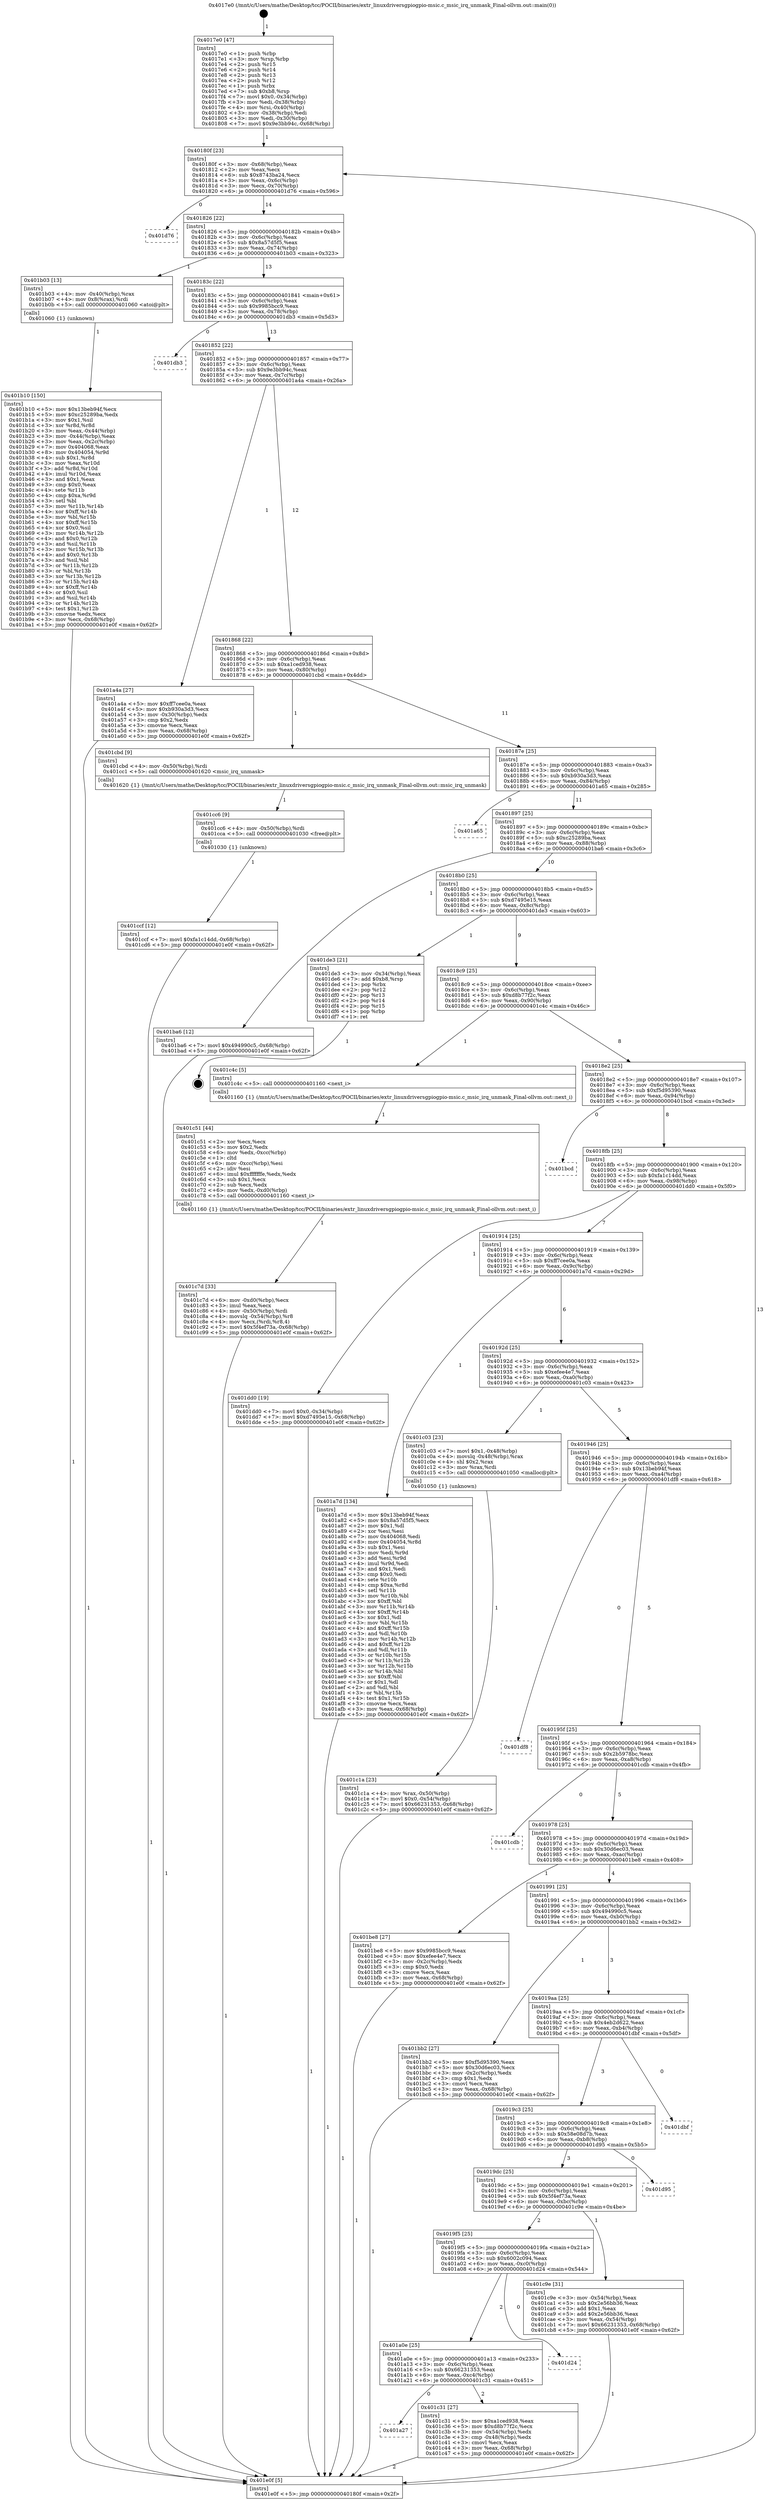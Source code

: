 digraph "0x4017e0" {
  label = "0x4017e0 (/mnt/c/Users/mathe/Desktop/tcc/POCII/binaries/extr_linuxdriversgpiogpio-msic.c_msic_irq_unmask_Final-ollvm.out::main(0))"
  labelloc = "t"
  node[shape=record]

  Entry [label="",width=0.3,height=0.3,shape=circle,fillcolor=black,style=filled]
  "0x40180f" [label="{
     0x40180f [23]\l
     | [instrs]\l
     &nbsp;&nbsp;0x40180f \<+3\>: mov -0x68(%rbp),%eax\l
     &nbsp;&nbsp;0x401812 \<+2\>: mov %eax,%ecx\l
     &nbsp;&nbsp;0x401814 \<+6\>: sub $0x8743ba24,%ecx\l
     &nbsp;&nbsp;0x40181a \<+3\>: mov %eax,-0x6c(%rbp)\l
     &nbsp;&nbsp;0x40181d \<+3\>: mov %ecx,-0x70(%rbp)\l
     &nbsp;&nbsp;0x401820 \<+6\>: je 0000000000401d76 \<main+0x596\>\l
  }"]
  "0x401d76" [label="{
     0x401d76\l
  }", style=dashed]
  "0x401826" [label="{
     0x401826 [22]\l
     | [instrs]\l
     &nbsp;&nbsp;0x401826 \<+5\>: jmp 000000000040182b \<main+0x4b\>\l
     &nbsp;&nbsp;0x40182b \<+3\>: mov -0x6c(%rbp),%eax\l
     &nbsp;&nbsp;0x40182e \<+5\>: sub $0x8a57d5f5,%eax\l
     &nbsp;&nbsp;0x401833 \<+3\>: mov %eax,-0x74(%rbp)\l
     &nbsp;&nbsp;0x401836 \<+6\>: je 0000000000401b03 \<main+0x323\>\l
  }"]
  Exit [label="",width=0.3,height=0.3,shape=circle,fillcolor=black,style=filled,peripheries=2]
  "0x401b03" [label="{
     0x401b03 [13]\l
     | [instrs]\l
     &nbsp;&nbsp;0x401b03 \<+4\>: mov -0x40(%rbp),%rax\l
     &nbsp;&nbsp;0x401b07 \<+4\>: mov 0x8(%rax),%rdi\l
     &nbsp;&nbsp;0x401b0b \<+5\>: call 0000000000401060 \<atoi@plt\>\l
     | [calls]\l
     &nbsp;&nbsp;0x401060 \{1\} (unknown)\l
  }"]
  "0x40183c" [label="{
     0x40183c [22]\l
     | [instrs]\l
     &nbsp;&nbsp;0x40183c \<+5\>: jmp 0000000000401841 \<main+0x61\>\l
     &nbsp;&nbsp;0x401841 \<+3\>: mov -0x6c(%rbp),%eax\l
     &nbsp;&nbsp;0x401844 \<+5\>: sub $0x9985bcc9,%eax\l
     &nbsp;&nbsp;0x401849 \<+3\>: mov %eax,-0x78(%rbp)\l
     &nbsp;&nbsp;0x40184c \<+6\>: je 0000000000401db3 \<main+0x5d3\>\l
  }"]
  "0x401ccf" [label="{
     0x401ccf [12]\l
     | [instrs]\l
     &nbsp;&nbsp;0x401ccf \<+7\>: movl $0xfa1c14dd,-0x68(%rbp)\l
     &nbsp;&nbsp;0x401cd6 \<+5\>: jmp 0000000000401e0f \<main+0x62f\>\l
  }"]
  "0x401db3" [label="{
     0x401db3\l
  }", style=dashed]
  "0x401852" [label="{
     0x401852 [22]\l
     | [instrs]\l
     &nbsp;&nbsp;0x401852 \<+5\>: jmp 0000000000401857 \<main+0x77\>\l
     &nbsp;&nbsp;0x401857 \<+3\>: mov -0x6c(%rbp),%eax\l
     &nbsp;&nbsp;0x40185a \<+5\>: sub $0x9e3bb94c,%eax\l
     &nbsp;&nbsp;0x40185f \<+3\>: mov %eax,-0x7c(%rbp)\l
     &nbsp;&nbsp;0x401862 \<+6\>: je 0000000000401a4a \<main+0x26a\>\l
  }"]
  "0x401cc6" [label="{
     0x401cc6 [9]\l
     | [instrs]\l
     &nbsp;&nbsp;0x401cc6 \<+4\>: mov -0x50(%rbp),%rdi\l
     &nbsp;&nbsp;0x401cca \<+5\>: call 0000000000401030 \<free@plt\>\l
     | [calls]\l
     &nbsp;&nbsp;0x401030 \{1\} (unknown)\l
  }"]
  "0x401a4a" [label="{
     0x401a4a [27]\l
     | [instrs]\l
     &nbsp;&nbsp;0x401a4a \<+5\>: mov $0xff7cee0a,%eax\l
     &nbsp;&nbsp;0x401a4f \<+5\>: mov $0xb930a3d3,%ecx\l
     &nbsp;&nbsp;0x401a54 \<+3\>: mov -0x30(%rbp),%edx\l
     &nbsp;&nbsp;0x401a57 \<+3\>: cmp $0x2,%edx\l
     &nbsp;&nbsp;0x401a5a \<+3\>: cmovne %ecx,%eax\l
     &nbsp;&nbsp;0x401a5d \<+3\>: mov %eax,-0x68(%rbp)\l
     &nbsp;&nbsp;0x401a60 \<+5\>: jmp 0000000000401e0f \<main+0x62f\>\l
  }"]
  "0x401868" [label="{
     0x401868 [22]\l
     | [instrs]\l
     &nbsp;&nbsp;0x401868 \<+5\>: jmp 000000000040186d \<main+0x8d\>\l
     &nbsp;&nbsp;0x40186d \<+3\>: mov -0x6c(%rbp),%eax\l
     &nbsp;&nbsp;0x401870 \<+5\>: sub $0xa1ced938,%eax\l
     &nbsp;&nbsp;0x401875 \<+3\>: mov %eax,-0x80(%rbp)\l
     &nbsp;&nbsp;0x401878 \<+6\>: je 0000000000401cbd \<main+0x4dd\>\l
  }"]
  "0x401e0f" [label="{
     0x401e0f [5]\l
     | [instrs]\l
     &nbsp;&nbsp;0x401e0f \<+5\>: jmp 000000000040180f \<main+0x2f\>\l
  }"]
  "0x4017e0" [label="{
     0x4017e0 [47]\l
     | [instrs]\l
     &nbsp;&nbsp;0x4017e0 \<+1\>: push %rbp\l
     &nbsp;&nbsp;0x4017e1 \<+3\>: mov %rsp,%rbp\l
     &nbsp;&nbsp;0x4017e4 \<+2\>: push %r15\l
     &nbsp;&nbsp;0x4017e6 \<+2\>: push %r14\l
     &nbsp;&nbsp;0x4017e8 \<+2\>: push %r13\l
     &nbsp;&nbsp;0x4017ea \<+2\>: push %r12\l
     &nbsp;&nbsp;0x4017ec \<+1\>: push %rbx\l
     &nbsp;&nbsp;0x4017ed \<+7\>: sub $0xb8,%rsp\l
     &nbsp;&nbsp;0x4017f4 \<+7\>: movl $0x0,-0x34(%rbp)\l
     &nbsp;&nbsp;0x4017fb \<+3\>: mov %edi,-0x38(%rbp)\l
     &nbsp;&nbsp;0x4017fe \<+4\>: mov %rsi,-0x40(%rbp)\l
     &nbsp;&nbsp;0x401802 \<+3\>: mov -0x38(%rbp),%edi\l
     &nbsp;&nbsp;0x401805 \<+3\>: mov %edi,-0x30(%rbp)\l
     &nbsp;&nbsp;0x401808 \<+7\>: movl $0x9e3bb94c,-0x68(%rbp)\l
  }"]
  "0x401c7d" [label="{
     0x401c7d [33]\l
     | [instrs]\l
     &nbsp;&nbsp;0x401c7d \<+6\>: mov -0xd0(%rbp),%ecx\l
     &nbsp;&nbsp;0x401c83 \<+3\>: imul %eax,%ecx\l
     &nbsp;&nbsp;0x401c86 \<+4\>: mov -0x50(%rbp),%rdi\l
     &nbsp;&nbsp;0x401c8a \<+4\>: movslq -0x54(%rbp),%r8\l
     &nbsp;&nbsp;0x401c8e \<+4\>: mov %ecx,(%rdi,%r8,4)\l
     &nbsp;&nbsp;0x401c92 \<+7\>: movl $0x5f4ef73a,-0x68(%rbp)\l
     &nbsp;&nbsp;0x401c99 \<+5\>: jmp 0000000000401e0f \<main+0x62f\>\l
  }"]
  "0x401cbd" [label="{
     0x401cbd [9]\l
     | [instrs]\l
     &nbsp;&nbsp;0x401cbd \<+4\>: mov -0x50(%rbp),%rdi\l
     &nbsp;&nbsp;0x401cc1 \<+5\>: call 0000000000401620 \<msic_irq_unmask\>\l
     | [calls]\l
     &nbsp;&nbsp;0x401620 \{1\} (/mnt/c/Users/mathe/Desktop/tcc/POCII/binaries/extr_linuxdriversgpiogpio-msic.c_msic_irq_unmask_Final-ollvm.out::msic_irq_unmask)\l
  }"]
  "0x40187e" [label="{
     0x40187e [25]\l
     | [instrs]\l
     &nbsp;&nbsp;0x40187e \<+5\>: jmp 0000000000401883 \<main+0xa3\>\l
     &nbsp;&nbsp;0x401883 \<+3\>: mov -0x6c(%rbp),%eax\l
     &nbsp;&nbsp;0x401886 \<+5\>: sub $0xb930a3d3,%eax\l
     &nbsp;&nbsp;0x40188b \<+6\>: mov %eax,-0x84(%rbp)\l
     &nbsp;&nbsp;0x401891 \<+6\>: je 0000000000401a65 \<main+0x285\>\l
  }"]
  "0x401c51" [label="{
     0x401c51 [44]\l
     | [instrs]\l
     &nbsp;&nbsp;0x401c51 \<+2\>: xor %ecx,%ecx\l
     &nbsp;&nbsp;0x401c53 \<+5\>: mov $0x2,%edx\l
     &nbsp;&nbsp;0x401c58 \<+6\>: mov %edx,-0xcc(%rbp)\l
     &nbsp;&nbsp;0x401c5e \<+1\>: cltd\l
     &nbsp;&nbsp;0x401c5f \<+6\>: mov -0xcc(%rbp),%esi\l
     &nbsp;&nbsp;0x401c65 \<+2\>: idiv %esi\l
     &nbsp;&nbsp;0x401c67 \<+6\>: imul $0xfffffffe,%edx,%edx\l
     &nbsp;&nbsp;0x401c6d \<+3\>: sub $0x1,%ecx\l
     &nbsp;&nbsp;0x401c70 \<+2\>: sub %ecx,%edx\l
     &nbsp;&nbsp;0x401c72 \<+6\>: mov %edx,-0xd0(%rbp)\l
     &nbsp;&nbsp;0x401c78 \<+5\>: call 0000000000401160 \<next_i\>\l
     | [calls]\l
     &nbsp;&nbsp;0x401160 \{1\} (/mnt/c/Users/mathe/Desktop/tcc/POCII/binaries/extr_linuxdriversgpiogpio-msic.c_msic_irq_unmask_Final-ollvm.out::next_i)\l
  }"]
  "0x401a65" [label="{
     0x401a65\l
  }", style=dashed]
  "0x401897" [label="{
     0x401897 [25]\l
     | [instrs]\l
     &nbsp;&nbsp;0x401897 \<+5\>: jmp 000000000040189c \<main+0xbc\>\l
     &nbsp;&nbsp;0x40189c \<+3\>: mov -0x6c(%rbp),%eax\l
     &nbsp;&nbsp;0x40189f \<+5\>: sub $0xc25289ba,%eax\l
     &nbsp;&nbsp;0x4018a4 \<+6\>: mov %eax,-0x88(%rbp)\l
     &nbsp;&nbsp;0x4018aa \<+6\>: je 0000000000401ba6 \<main+0x3c6\>\l
  }"]
  "0x401a27" [label="{
     0x401a27\l
  }", style=dashed]
  "0x401ba6" [label="{
     0x401ba6 [12]\l
     | [instrs]\l
     &nbsp;&nbsp;0x401ba6 \<+7\>: movl $0x494990c5,-0x68(%rbp)\l
     &nbsp;&nbsp;0x401bad \<+5\>: jmp 0000000000401e0f \<main+0x62f\>\l
  }"]
  "0x4018b0" [label="{
     0x4018b0 [25]\l
     | [instrs]\l
     &nbsp;&nbsp;0x4018b0 \<+5\>: jmp 00000000004018b5 \<main+0xd5\>\l
     &nbsp;&nbsp;0x4018b5 \<+3\>: mov -0x6c(%rbp),%eax\l
     &nbsp;&nbsp;0x4018b8 \<+5\>: sub $0xd7495e15,%eax\l
     &nbsp;&nbsp;0x4018bd \<+6\>: mov %eax,-0x8c(%rbp)\l
     &nbsp;&nbsp;0x4018c3 \<+6\>: je 0000000000401de3 \<main+0x603\>\l
  }"]
  "0x401c31" [label="{
     0x401c31 [27]\l
     | [instrs]\l
     &nbsp;&nbsp;0x401c31 \<+5\>: mov $0xa1ced938,%eax\l
     &nbsp;&nbsp;0x401c36 \<+5\>: mov $0xd8b77f2c,%ecx\l
     &nbsp;&nbsp;0x401c3b \<+3\>: mov -0x54(%rbp),%edx\l
     &nbsp;&nbsp;0x401c3e \<+3\>: cmp -0x48(%rbp),%edx\l
     &nbsp;&nbsp;0x401c41 \<+3\>: cmovl %ecx,%eax\l
     &nbsp;&nbsp;0x401c44 \<+3\>: mov %eax,-0x68(%rbp)\l
     &nbsp;&nbsp;0x401c47 \<+5\>: jmp 0000000000401e0f \<main+0x62f\>\l
  }"]
  "0x401de3" [label="{
     0x401de3 [21]\l
     | [instrs]\l
     &nbsp;&nbsp;0x401de3 \<+3\>: mov -0x34(%rbp),%eax\l
     &nbsp;&nbsp;0x401de6 \<+7\>: add $0xb8,%rsp\l
     &nbsp;&nbsp;0x401ded \<+1\>: pop %rbx\l
     &nbsp;&nbsp;0x401dee \<+2\>: pop %r12\l
     &nbsp;&nbsp;0x401df0 \<+2\>: pop %r13\l
     &nbsp;&nbsp;0x401df2 \<+2\>: pop %r14\l
     &nbsp;&nbsp;0x401df4 \<+2\>: pop %r15\l
     &nbsp;&nbsp;0x401df6 \<+1\>: pop %rbp\l
     &nbsp;&nbsp;0x401df7 \<+1\>: ret\l
  }"]
  "0x4018c9" [label="{
     0x4018c9 [25]\l
     | [instrs]\l
     &nbsp;&nbsp;0x4018c9 \<+5\>: jmp 00000000004018ce \<main+0xee\>\l
     &nbsp;&nbsp;0x4018ce \<+3\>: mov -0x6c(%rbp),%eax\l
     &nbsp;&nbsp;0x4018d1 \<+5\>: sub $0xd8b77f2c,%eax\l
     &nbsp;&nbsp;0x4018d6 \<+6\>: mov %eax,-0x90(%rbp)\l
     &nbsp;&nbsp;0x4018dc \<+6\>: je 0000000000401c4c \<main+0x46c\>\l
  }"]
  "0x401a0e" [label="{
     0x401a0e [25]\l
     | [instrs]\l
     &nbsp;&nbsp;0x401a0e \<+5\>: jmp 0000000000401a13 \<main+0x233\>\l
     &nbsp;&nbsp;0x401a13 \<+3\>: mov -0x6c(%rbp),%eax\l
     &nbsp;&nbsp;0x401a16 \<+5\>: sub $0x66231353,%eax\l
     &nbsp;&nbsp;0x401a1b \<+6\>: mov %eax,-0xc4(%rbp)\l
     &nbsp;&nbsp;0x401a21 \<+6\>: je 0000000000401c31 \<main+0x451\>\l
  }"]
  "0x401c4c" [label="{
     0x401c4c [5]\l
     | [instrs]\l
     &nbsp;&nbsp;0x401c4c \<+5\>: call 0000000000401160 \<next_i\>\l
     | [calls]\l
     &nbsp;&nbsp;0x401160 \{1\} (/mnt/c/Users/mathe/Desktop/tcc/POCII/binaries/extr_linuxdriversgpiogpio-msic.c_msic_irq_unmask_Final-ollvm.out::next_i)\l
  }"]
  "0x4018e2" [label="{
     0x4018e2 [25]\l
     | [instrs]\l
     &nbsp;&nbsp;0x4018e2 \<+5\>: jmp 00000000004018e7 \<main+0x107\>\l
     &nbsp;&nbsp;0x4018e7 \<+3\>: mov -0x6c(%rbp),%eax\l
     &nbsp;&nbsp;0x4018ea \<+5\>: sub $0xf5d95390,%eax\l
     &nbsp;&nbsp;0x4018ef \<+6\>: mov %eax,-0x94(%rbp)\l
     &nbsp;&nbsp;0x4018f5 \<+6\>: je 0000000000401bcd \<main+0x3ed\>\l
  }"]
  "0x401d24" [label="{
     0x401d24\l
  }", style=dashed]
  "0x401bcd" [label="{
     0x401bcd\l
  }", style=dashed]
  "0x4018fb" [label="{
     0x4018fb [25]\l
     | [instrs]\l
     &nbsp;&nbsp;0x4018fb \<+5\>: jmp 0000000000401900 \<main+0x120\>\l
     &nbsp;&nbsp;0x401900 \<+3\>: mov -0x6c(%rbp),%eax\l
     &nbsp;&nbsp;0x401903 \<+5\>: sub $0xfa1c14dd,%eax\l
     &nbsp;&nbsp;0x401908 \<+6\>: mov %eax,-0x98(%rbp)\l
     &nbsp;&nbsp;0x40190e \<+6\>: je 0000000000401dd0 \<main+0x5f0\>\l
  }"]
  "0x4019f5" [label="{
     0x4019f5 [25]\l
     | [instrs]\l
     &nbsp;&nbsp;0x4019f5 \<+5\>: jmp 00000000004019fa \<main+0x21a\>\l
     &nbsp;&nbsp;0x4019fa \<+3\>: mov -0x6c(%rbp),%eax\l
     &nbsp;&nbsp;0x4019fd \<+5\>: sub $0x6002c094,%eax\l
     &nbsp;&nbsp;0x401a02 \<+6\>: mov %eax,-0xc0(%rbp)\l
     &nbsp;&nbsp;0x401a08 \<+6\>: je 0000000000401d24 \<main+0x544\>\l
  }"]
  "0x401dd0" [label="{
     0x401dd0 [19]\l
     | [instrs]\l
     &nbsp;&nbsp;0x401dd0 \<+7\>: movl $0x0,-0x34(%rbp)\l
     &nbsp;&nbsp;0x401dd7 \<+7\>: movl $0xd7495e15,-0x68(%rbp)\l
     &nbsp;&nbsp;0x401dde \<+5\>: jmp 0000000000401e0f \<main+0x62f\>\l
  }"]
  "0x401914" [label="{
     0x401914 [25]\l
     | [instrs]\l
     &nbsp;&nbsp;0x401914 \<+5\>: jmp 0000000000401919 \<main+0x139\>\l
     &nbsp;&nbsp;0x401919 \<+3\>: mov -0x6c(%rbp),%eax\l
     &nbsp;&nbsp;0x40191c \<+5\>: sub $0xff7cee0a,%eax\l
     &nbsp;&nbsp;0x401921 \<+6\>: mov %eax,-0x9c(%rbp)\l
     &nbsp;&nbsp;0x401927 \<+6\>: je 0000000000401a7d \<main+0x29d\>\l
  }"]
  "0x401c9e" [label="{
     0x401c9e [31]\l
     | [instrs]\l
     &nbsp;&nbsp;0x401c9e \<+3\>: mov -0x54(%rbp),%eax\l
     &nbsp;&nbsp;0x401ca1 \<+5\>: sub $0x2e56bb36,%eax\l
     &nbsp;&nbsp;0x401ca6 \<+3\>: add $0x1,%eax\l
     &nbsp;&nbsp;0x401ca9 \<+5\>: add $0x2e56bb36,%eax\l
     &nbsp;&nbsp;0x401cae \<+3\>: mov %eax,-0x54(%rbp)\l
     &nbsp;&nbsp;0x401cb1 \<+7\>: movl $0x66231353,-0x68(%rbp)\l
     &nbsp;&nbsp;0x401cb8 \<+5\>: jmp 0000000000401e0f \<main+0x62f\>\l
  }"]
  "0x401a7d" [label="{
     0x401a7d [134]\l
     | [instrs]\l
     &nbsp;&nbsp;0x401a7d \<+5\>: mov $0x13beb94f,%eax\l
     &nbsp;&nbsp;0x401a82 \<+5\>: mov $0x8a57d5f5,%ecx\l
     &nbsp;&nbsp;0x401a87 \<+2\>: mov $0x1,%dl\l
     &nbsp;&nbsp;0x401a89 \<+2\>: xor %esi,%esi\l
     &nbsp;&nbsp;0x401a8b \<+7\>: mov 0x404068,%edi\l
     &nbsp;&nbsp;0x401a92 \<+8\>: mov 0x404054,%r8d\l
     &nbsp;&nbsp;0x401a9a \<+3\>: sub $0x1,%esi\l
     &nbsp;&nbsp;0x401a9d \<+3\>: mov %edi,%r9d\l
     &nbsp;&nbsp;0x401aa0 \<+3\>: add %esi,%r9d\l
     &nbsp;&nbsp;0x401aa3 \<+4\>: imul %r9d,%edi\l
     &nbsp;&nbsp;0x401aa7 \<+3\>: and $0x1,%edi\l
     &nbsp;&nbsp;0x401aaa \<+3\>: cmp $0x0,%edi\l
     &nbsp;&nbsp;0x401aad \<+4\>: sete %r10b\l
     &nbsp;&nbsp;0x401ab1 \<+4\>: cmp $0xa,%r8d\l
     &nbsp;&nbsp;0x401ab5 \<+4\>: setl %r11b\l
     &nbsp;&nbsp;0x401ab9 \<+3\>: mov %r10b,%bl\l
     &nbsp;&nbsp;0x401abc \<+3\>: xor $0xff,%bl\l
     &nbsp;&nbsp;0x401abf \<+3\>: mov %r11b,%r14b\l
     &nbsp;&nbsp;0x401ac2 \<+4\>: xor $0xff,%r14b\l
     &nbsp;&nbsp;0x401ac6 \<+3\>: xor $0x1,%dl\l
     &nbsp;&nbsp;0x401ac9 \<+3\>: mov %bl,%r15b\l
     &nbsp;&nbsp;0x401acc \<+4\>: and $0xff,%r15b\l
     &nbsp;&nbsp;0x401ad0 \<+3\>: and %dl,%r10b\l
     &nbsp;&nbsp;0x401ad3 \<+3\>: mov %r14b,%r12b\l
     &nbsp;&nbsp;0x401ad6 \<+4\>: and $0xff,%r12b\l
     &nbsp;&nbsp;0x401ada \<+3\>: and %dl,%r11b\l
     &nbsp;&nbsp;0x401add \<+3\>: or %r10b,%r15b\l
     &nbsp;&nbsp;0x401ae0 \<+3\>: or %r11b,%r12b\l
     &nbsp;&nbsp;0x401ae3 \<+3\>: xor %r12b,%r15b\l
     &nbsp;&nbsp;0x401ae6 \<+3\>: or %r14b,%bl\l
     &nbsp;&nbsp;0x401ae9 \<+3\>: xor $0xff,%bl\l
     &nbsp;&nbsp;0x401aec \<+3\>: or $0x1,%dl\l
     &nbsp;&nbsp;0x401aef \<+2\>: and %dl,%bl\l
     &nbsp;&nbsp;0x401af1 \<+3\>: or %bl,%r15b\l
     &nbsp;&nbsp;0x401af4 \<+4\>: test $0x1,%r15b\l
     &nbsp;&nbsp;0x401af8 \<+3\>: cmovne %ecx,%eax\l
     &nbsp;&nbsp;0x401afb \<+3\>: mov %eax,-0x68(%rbp)\l
     &nbsp;&nbsp;0x401afe \<+5\>: jmp 0000000000401e0f \<main+0x62f\>\l
  }"]
  "0x40192d" [label="{
     0x40192d [25]\l
     | [instrs]\l
     &nbsp;&nbsp;0x40192d \<+5\>: jmp 0000000000401932 \<main+0x152\>\l
     &nbsp;&nbsp;0x401932 \<+3\>: mov -0x6c(%rbp),%eax\l
     &nbsp;&nbsp;0x401935 \<+5\>: sub $0xefee4e7,%eax\l
     &nbsp;&nbsp;0x40193a \<+6\>: mov %eax,-0xa0(%rbp)\l
     &nbsp;&nbsp;0x401940 \<+6\>: je 0000000000401c03 \<main+0x423\>\l
  }"]
  "0x401b10" [label="{
     0x401b10 [150]\l
     | [instrs]\l
     &nbsp;&nbsp;0x401b10 \<+5\>: mov $0x13beb94f,%ecx\l
     &nbsp;&nbsp;0x401b15 \<+5\>: mov $0xc25289ba,%edx\l
     &nbsp;&nbsp;0x401b1a \<+3\>: mov $0x1,%sil\l
     &nbsp;&nbsp;0x401b1d \<+3\>: xor %r8d,%r8d\l
     &nbsp;&nbsp;0x401b20 \<+3\>: mov %eax,-0x44(%rbp)\l
     &nbsp;&nbsp;0x401b23 \<+3\>: mov -0x44(%rbp),%eax\l
     &nbsp;&nbsp;0x401b26 \<+3\>: mov %eax,-0x2c(%rbp)\l
     &nbsp;&nbsp;0x401b29 \<+7\>: mov 0x404068,%eax\l
     &nbsp;&nbsp;0x401b30 \<+8\>: mov 0x404054,%r9d\l
     &nbsp;&nbsp;0x401b38 \<+4\>: sub $0x1,%r8d\l
     &nbsp;&nbsp;0x401b3c \<+3\>: mov %eax,%r10d\l
     &nbsp;&nbsp;0x401b3f \<+3\>: add %r8d,%r10d\l
     &nbsp;&nbsp;0x401b42 \<+4\>: imul %r10d,%eax\l
     &nbsp;&nbsp;0x401b46 \<+3\>: and $0x1,%eax\l
     &nbsp;&nbsp;0x401b49 \<+3\>: cmp $0x0,%eax\l
     &nbsp;&nbsp;0x401b4c \<+4\>: sete %r11b\l
     &nbsp;&nbsp;0x401b50 \<+4\>: cmp $0xa,%r9d\l
     &nbsp;&nbsp;0x401b54 \<+3\>: setl %bl\l
     &nbsp;&nbsp;0x401b57 \<+3\>: mov %r11b,%r14b\l
     &nbsp;&nbsp;0x401b5a \<+4\>: xor $0xff,%r14b\l
     &nbsp;&nbsp;0x401b5e \<+3\>: mov %bl,%r15b\l
     &nbsp;&nbsp;0x401b61 \<+4\>: xor $0xff,%r15b\l
     &nbsp;&nbsp;0x401b65 \<+4\>: xor $0x0,%sil\l
     &nbsp;&nbsp;0x401b69 \<+3\>: mov %r14b,%r12b\l
     &nbsp;&nbsp;0x401b6c \<+4\>: and $0x0,%r12b\l
     &nbsp;&nbsp;0x401b70 \<+3\>: and %sil,%r11b\l
     &nbsp;&nbsp;0x401b73 \<+3\>: mov %r15b,%r13b\l
     &nbsp;&nbsp;0x401b76 \<+4\>: and $0x0,%r13b\l
     &nbsp;&nbsp;0x401b7a \<+3\>: and %sil,%bl\l
     &nbsp;&nbsp;0x401b7d \<+3\>: or %r11b,%r12b\l
     &nbsp;&nbsp;0x401b80 \<+3\>: or %bl,%r13b\l
     &nbsp;&nbsp;0x401b83 \<+3\>: xor %r13b,%r12b\l
     &nbsp;&nbsp;0x401b86 \<+3\>: or %r15b,%r14b\l
     &nbsp;&nbsp;0x401b89 \<+4\>: xor $0xff,%r14b\l
     &nbsp;&nbsp;0x401b8d \<+4\>: or $0x0,%sil\l
     &nbsp;&nbsp;0x401b91 \<+3\>: and %sil,%r14b\l
     &nbsp;&nbsp;0x401b94 \<+3\>: or %r14b,%r12b\l
     &nbsp;&nbsp;0x401b97 \<+4\>: test $0x1,%r12b\l
     &nbsp;&nbsp;0x401b9b \<+3\>: cmovne %edx,%ecx\l
     &nbsp;&nbsp;0x401b9e \<+3\>: mov %ecx,-0x68(%rbp)\l
     &nbsp;&nbsp;0x401ba1 \<+5\>: jmp 0000000000401e0f \<main+0x62f\>\l
  }"]
  "0x4019dc" [label="{
     0x4019dc [25]\l
     | [instrs]\l
     &nbsp;&nbsp;0x4019dc \<+5\>: jmp 00000000004019e1 \<main+0x201\>\l
     &nbsp;&nbsp;0x4019e1 \<+3\>: mov -0x6c(%rbp),%eax\l
     &nbsp;&nbsp;0x4019e4 \<+5\>: sub $0x5f4ef73a,%eax\l
     &nbsp;&nbsp;0x4019e9 \<+6\>: mov %eax,-0xbc(%rbp)\l
     &nbsp;&nbsp;0x4019ef \<+6\>: je 0000000000401c9e \<main+0x4be\>\l
  }"]
  "0x401c03" [label="{
     0x401c03 [23]\l
     | [instrs]\l
     &nbsp;&nbsp;0x401c03 \<+7\>: movl $0x1,-0x48(%rbp)\l
     &nbsp;&nbsp;0x401c0a \<+4\>: movslq -0x48(%rbp),%rax\l
     &nbsp;&nbsp;0x401c0e \<+4\>: shl $0x2,%rax\l
     &nbsp;&nbsp;0x401c12 \<+3\>: mov %rax,%rdi\l
     &nbsp;&nbsp;0x401c15 \<+5\>: call 0000000000401050 \<malloc@plt\>\l
     | [calls]\l
     &nbsp;&nbsp;0x401050 \{1\} (unknown)\l
  }"]
  "0x401946" [label="{
     0x401946 [25]\l
     | [instrs]\l
     &nbsp;&nbsp;0x401946 \<+5\>: jmp 000000000040194b \<main+0x16b\>\l
     &nbsp;&nbsp;0x40194b \<+3\>: mov -0x6c(%rbp),%eax\l
     &nbsp;&nbsp;0x40194e \<+5\>: sub $0x13beb94f,%eax\l
     &nbsp;&nbsp;0x401953 \<+6\>: mov %eax,-0xa4(%rbp)\l
     &nbsp;&nbsp;0x401959 \<+6\>: je 0000000000401df8 \<main+0x618\>\l
  }"]
  "0x401d95" [label="{
     0x401d95\l
  }", style=dashed]
  "0x401df8" [label="{
     0x401df8\l
  }", style=dashed]
  "0x40195f" [label="{
     0x40195f [25]\l
     | [instrs]\l
     &nbsp;&nbsp;0x40195f \<+5\>: jmp 0000000000401964 \<main+0x184\>\l
     &nbsp;&nbsp;0x401964 \<+3\>: mov -0x6c(%rbp),%eax\l
     &nbsp;&nbsp;0x401967 \<+5\>: sub $0x2b5978bc,%eax\l
     &nbsp;&nbsp;0x40196c \<+6\>: mov %eax,-0xa8(%rbp)\l
     &nbsp;&nbsp;0x401972 \<+6\>: je 0000000000401cdb \<main+0x4fb\>\l
  }"]
  "0x4019c3" [label="{
     0x4019c3 [25]\l
     | [instrs]\l
     &nbsp;&nbsp;0x4019c3 \<+5\>: jmp 00000000004019c8 \<main+0x1e8\>\l
     &nbsp;&nbsp;0x4019c8 \<+3\>: mov -0x6c(%rbp),%eax\l
     &nbsp;&nbsp;0x4019cb \<+5\>: sub $0x58e08d7b,%eax\l
     &nbsp;&nbsp;0x4019d0 \<+6\>: mov %eax,-0xb8(%rbp)\l
     &nbsp;&nbsp;0x4019d6 \<+6\>: je 0000000000401d95 \<main+0x5b5\>\l
  }"]
  "0x401cdb" [label="{
     0x401cdb\l
  }", style=dashed]
  "0x401978" [label="{
     0x401978 [25]\l
     | [instrs]\l
     &nbsp;&nbsp;0x401978 \<+5\>: jmp 000000000040197d \<main+0x19d\>\l
     &nbsp;&nbsp;0x40197d \<+3\>: mov -0x6c(%rbp),%eax\l
     &nbsp;&nbsp;0x401980 \<+5\>: sub $0x30d6ec03,%eax\l
     &nbsp;&nbsp;0x401985 \<+6\>: mov %eax,-0xac(%rbp)\l
     &nbsp;&nbsp;0x40198b \<+6\>: je 0000000000401be8 \<main+0x408\>\l
  }"]
  "0x401dbf" [label="{
     0x401dbf\l
  }", style=dashed]
  "0x401be8" [label="{
     0x401be8 [27]\l
     | [instrs]\l
     &nbsp;&nbsp;0x401be8 \<+5\>: mov $0x9985bcc9,%eax\l
     &nbsp;&nbsp;0x401bed \<+5\>: mov $0xefee4e7,%ecx\l
     &nbsp;&nbsp;0x401bf2 \<+3\>: mov -0x2c(%rbp),%edx\l
     &nbsp;&nbsp;0x401bf5 \<+3\>: cmp $0x0,%edx\l
     &nbsp;&nbsp;0x401bf8 \<+3\>: cmove %ecx,%eax\l
     &nbsp;&nbsp;0x401bfb \<+3\>: mov %eax,-0x68(%rbp)\l
     &nbsp;&nbsp;0x401bfe \<+5\>: jmp 0000000000401e0f \<main+0x62f\>\l
  }"]
  "0x401991" [label="{
     0x401991 [25]\l
     | [instrs]\l
     &nbsp;&nbsp;0x401991 \<+5\>: jmp 0000000000401996 \<main+0x1b6\>\l
     &nbsp;&nbsp;0x401996 \<+3\>: mov -0x6c(%rbp),%eax\l
     &nbsp;&nbsp;0x401999 \<+5\>: sub $0x494990c5,%eax\l
     &nbsp;&nbsp;0x40199e \<+6\>: mov %eax,-0xb0(%rbp)\l
     &nbsp;&nbsp;0x4019a4 \<+6\>: je 0000000000401bb2 \<main+0x3d2\>\l
  }"]
  "0x401c1a" [label="{
     0x401c1a [23]\l
     | [instrs]\l
     &nbsp;&nbsp;0x401c1a \<+4\>: mov %rax,-0x50(%rbp)\l
     &nbsp;&nbsp;0x401c1e \<+7\>: movl $0x0,-0x54(%rbp)\l
     &nbsp;&nbsp;0x401c25 \<+7\>: movl $0x66231353,-0x68(%rbp)\l
     &nbsp;&nbsp;0x401c2c \<+5\>: jmp 0000000000401e0f \<main+0x62f\>\l
  }"]
  "0x401bb2" [label="{
     0x401bb2 [27]\l
     | [instrs]\l
     &nbsp;&nbsp;0x401bb2 \<+5\>: mov $0xf5d95390,%eax\l
     &nbsp;&nbsp;0x401bb7 \<+5\>: mov $0x30d6ec03,%ecx\l
     &nbsp;&nbsp;0x401bbc \<+3\>: mov -0x2c(%rbp),%edx\l
     &nbsp;&nbsp;0x401bbf \<+3\>: cmp $0x1,%edx\l
     &nbsp;&nbsp;0x401bc2 \<+3\>: cmovl %ecx,%eax\l
     &nbsp;&nbsp;0x401bc5 \<+3\>: mov %eax,-0x68(%rbp)\l
     &nbsp;&nbsp;0x401bc8 \<+5\>: jmp 0000000000401e0f \<main+0x62f\>\l
  }"]
  "0x4019aa" [label="{
     0x4019aa [25]\l
     | [instrs]\l
     &nbsp;&nbsp;0x4019aa \<+5\>: jmp 00000000004019af \<main+0x1cf\>\l
     &nbsp;&nbsp;0x4019af \<+3\>: mov -0x6c(%rbp),%eax\l
     &nbsp;&nbsp;0x4019b2 \<+5\>: sub $0x4eb2d622,%eax\l
     &nbsp;&nbsp;0x4019b7 \<+6\>: mov %eax,-0xb4(%rbp)\l
     &nbsp;&nbsp;0x4019bd \<+6\>: je 0000000000401dbf \<main+0x5df\>\l
  }"]
  Entry -> "0x4017e0" [label=" 1"]
  "0x40180f" -> "0x401d76" [label=" 0"]
  "0x40180f" -> "0x401826" [label=" 14"]
  "0x401de3" -> Exit [label=" 1"]
  "0x401826" -> "0x401b03" [label=" 1"]
  "0x401826" -> "0x40183c" [label=" 13"]
  "0x401dd0" -> "0x401e0f" [label=" 1"]
  "0x40183c" -> "0x401db3" [label=" 0"]
  "0x40183c" -> "0x401852" [label=" 13"]
  "0x401ccf" -> "0x401e0f" [label=" 1"]
  "0x401852" -> "0x401a4a" [label=" 1"]
  "0x401852" -> "0x401868" [label=" 12"]
  "0x401a4a" -> "0x401e0f" [label=" 1"]
  "0x4017e0" -> "0x40180f" [label=" 1"]
  "0x401e0f" -> "0x40180f" [label=" 13"]
  "0x401cc6" -> "0x401ccf" [label=" 1"]
  "0x401868" -> "0x401cbd" [label=" 1"]
  "0x401868" -> "0x40187e" [label=" 11"]
  "0x401cbd" -> "0x401cc6" [label=" 1"]
  "0x40187e" -> "0x401a65" [label=" 0"]
  "0x40187e" -> "0x401897" [label=" 11"]
  "0x401c9e" -> "0x401e0f" [label=" 1"]
  "0x401897" -> "0x401ba6" [label=" 1"]
  "0x401897" -> "0x4018b0" [label=" 10"]
  "0x401c7d" -> "0x401e0f" [label=" 1"]
  "0x4018b0" -> "0x401de3" [label=" 1"]
  "0x4018b0" -> "0x4018c9" [label=" 9"]
  "0x401c51" -> "0x401c7d" [label=" 1"]
  "0x4018c9" -> "0x401c4c" [label=" 1"]
  "0x4018c9" -> "0x4018e2" [label=" 8"]
  "0x401c31" -> "0x401e0f" [label=" 2"]
  "0x4018e2" -> "0x401bcd" [label=" 0"]
  "0x4018e2" -> "0x4018fb" [label=" 8"]
  "0x401a0e" -> "0x401a27" [label=" 0"]
  "0x4018fb" -> "0x401dd0" [label=" 1"]
  "0x4018fb" -> "0x401914" [label=" 7"]
  "0x401c4c" -> "0x401c51" [label=" 1"]
  "0x401914" -> "0x401a7d" [label=" 1"]
  "0x401914" -> "0x40192d" [label=" 6"]
  "0x401a7d" -> "0x401e0f" [label=" 1"]
  "0x401b03" -> "0x401b10" [label=" 1"]
  "0x401b10" -> "0x401e0f" [label=" 1"]
  "0x401ba6" -> "0x401e0f" [label=" 1"]
  "0x4019f5" -> "0x401a0e" [label=" 2"]
  "0x40192d" -> "0x401c03" [label=" 1"]
  "0x40192d" -> "0x401946" [label=" 5"]
  "0x401a0e" -> "0x401c31" [label=" 2"]
  "0x401946" -> "0x401df8" [label=" 0"]
  "0x401946" -> "0x40195f" [label=" 5"]
  "0x4019dc" -> "0x4019f5" [label=" 2"]
  "0x40195f" -> "0x401cdb" [label=" 0"]
  "0x40195f" -> "0x401978" [label=" 5"]
  "0x4019f5" -> "0x401d24" [label=" 0"]
  "0x401978" -> "0x401be8" [label=" 1"]
  "0x401978" -> "0x401991" [label=" 4"]
  "0x4019c3" -> "0x4019dc" [label=" 3"]
  "0x401991" -> "0x401bb2" [label=" 1"]
  "0x401991" -> "0x4019aa" [label=" 3"]
  "0x401bb2" -> "0x401e0f" [label=" 1"]
  "0x401be8" -> "0x401e0f" [label=" 1"]
  "0x401c03" -> "0x401c1a" [label=" 1"]
  "0x401c1a" -> "0x401e0f" [label=" 1"]
  "0x4019c3" -> "0x401d95" [label=" 0"]
  "0x4019aa" -> "0x401dbf" [label=" 0"]
  "0x4019aa" -> "0x4019c3" [label=" 3"]
  "0x4019dc" -> "0x401c9e" [label=" 1"]
}

